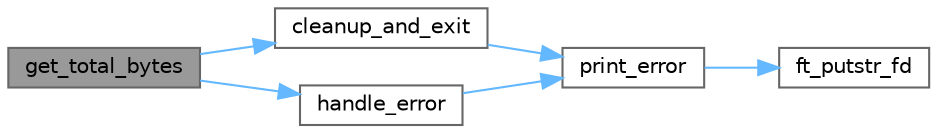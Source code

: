 digraph "get_total_bytes"
{
 // LATEX_PDF_SIZE
  bgcolor="transparent";
  edge [fontname=Helvetica,fontsize=10,labelfontname=Helvetica,labelfontsize=10];
  node [fontname=Helvetica,fontsize=10,shape=box,height=0.2,width=0.4];
  rankdir="LR";
  Node1 [label="get_total_bytes",height=0.2,width=0.4,color="gray40", fillcolor="grey60", style="filled", fontcolor="black",tooltip="Returns the total number of bytes in the file with the given filename."];
  Node1 -> Node2 [color="steelblue1",style="solid"];
  Node2 [label="cleanup_and_exit",height=0.2,width=0.4,color="grey40", fillcolor="white", style="filled",URL="$read__map_8c.html#aabc8b9c956e025066b300e71e80f2590",tooltip="Frees any allocated memory and exits the program with the given error number."];
  Node2 -> Node3 [color="steelblue1",style="solid"];
  Node3 [label="print_error",height=0.2,width=0.4,color="grey40", fillcolor="white", style="filled",URL="$read__map_8c.html#af5c60b16fc036394aa182bd09cc16e5d",tooltip="Prints an error message to the standard error output."];
  Node3 -> Node4 [color="steelblue1",style="solid"];
  Node4 [label="ft_putstr_fd",height=0.2,width=0.4,color="grey40", fillcolor="white", style="filled",URL="$ft__putstring__fd_8c.html#acefce9ac519f8f8b7d3fde33dbafe469",tooltip=" "];
  Node1 -> Node5 [color="steelblue1",style="solid"];
  Node5 [label="handle_error",height=0.2,width=0.4,color="grey40", fillcolor="white", style="filled",URL="$read__map_8c.html#af11ad10198633d526882d9ebabf21042",tooltip="Handles the given error number, prints an error message to the standard error output,..."];
  Node5 -> Node3 [color="steelblue1",style="solid"];
}
